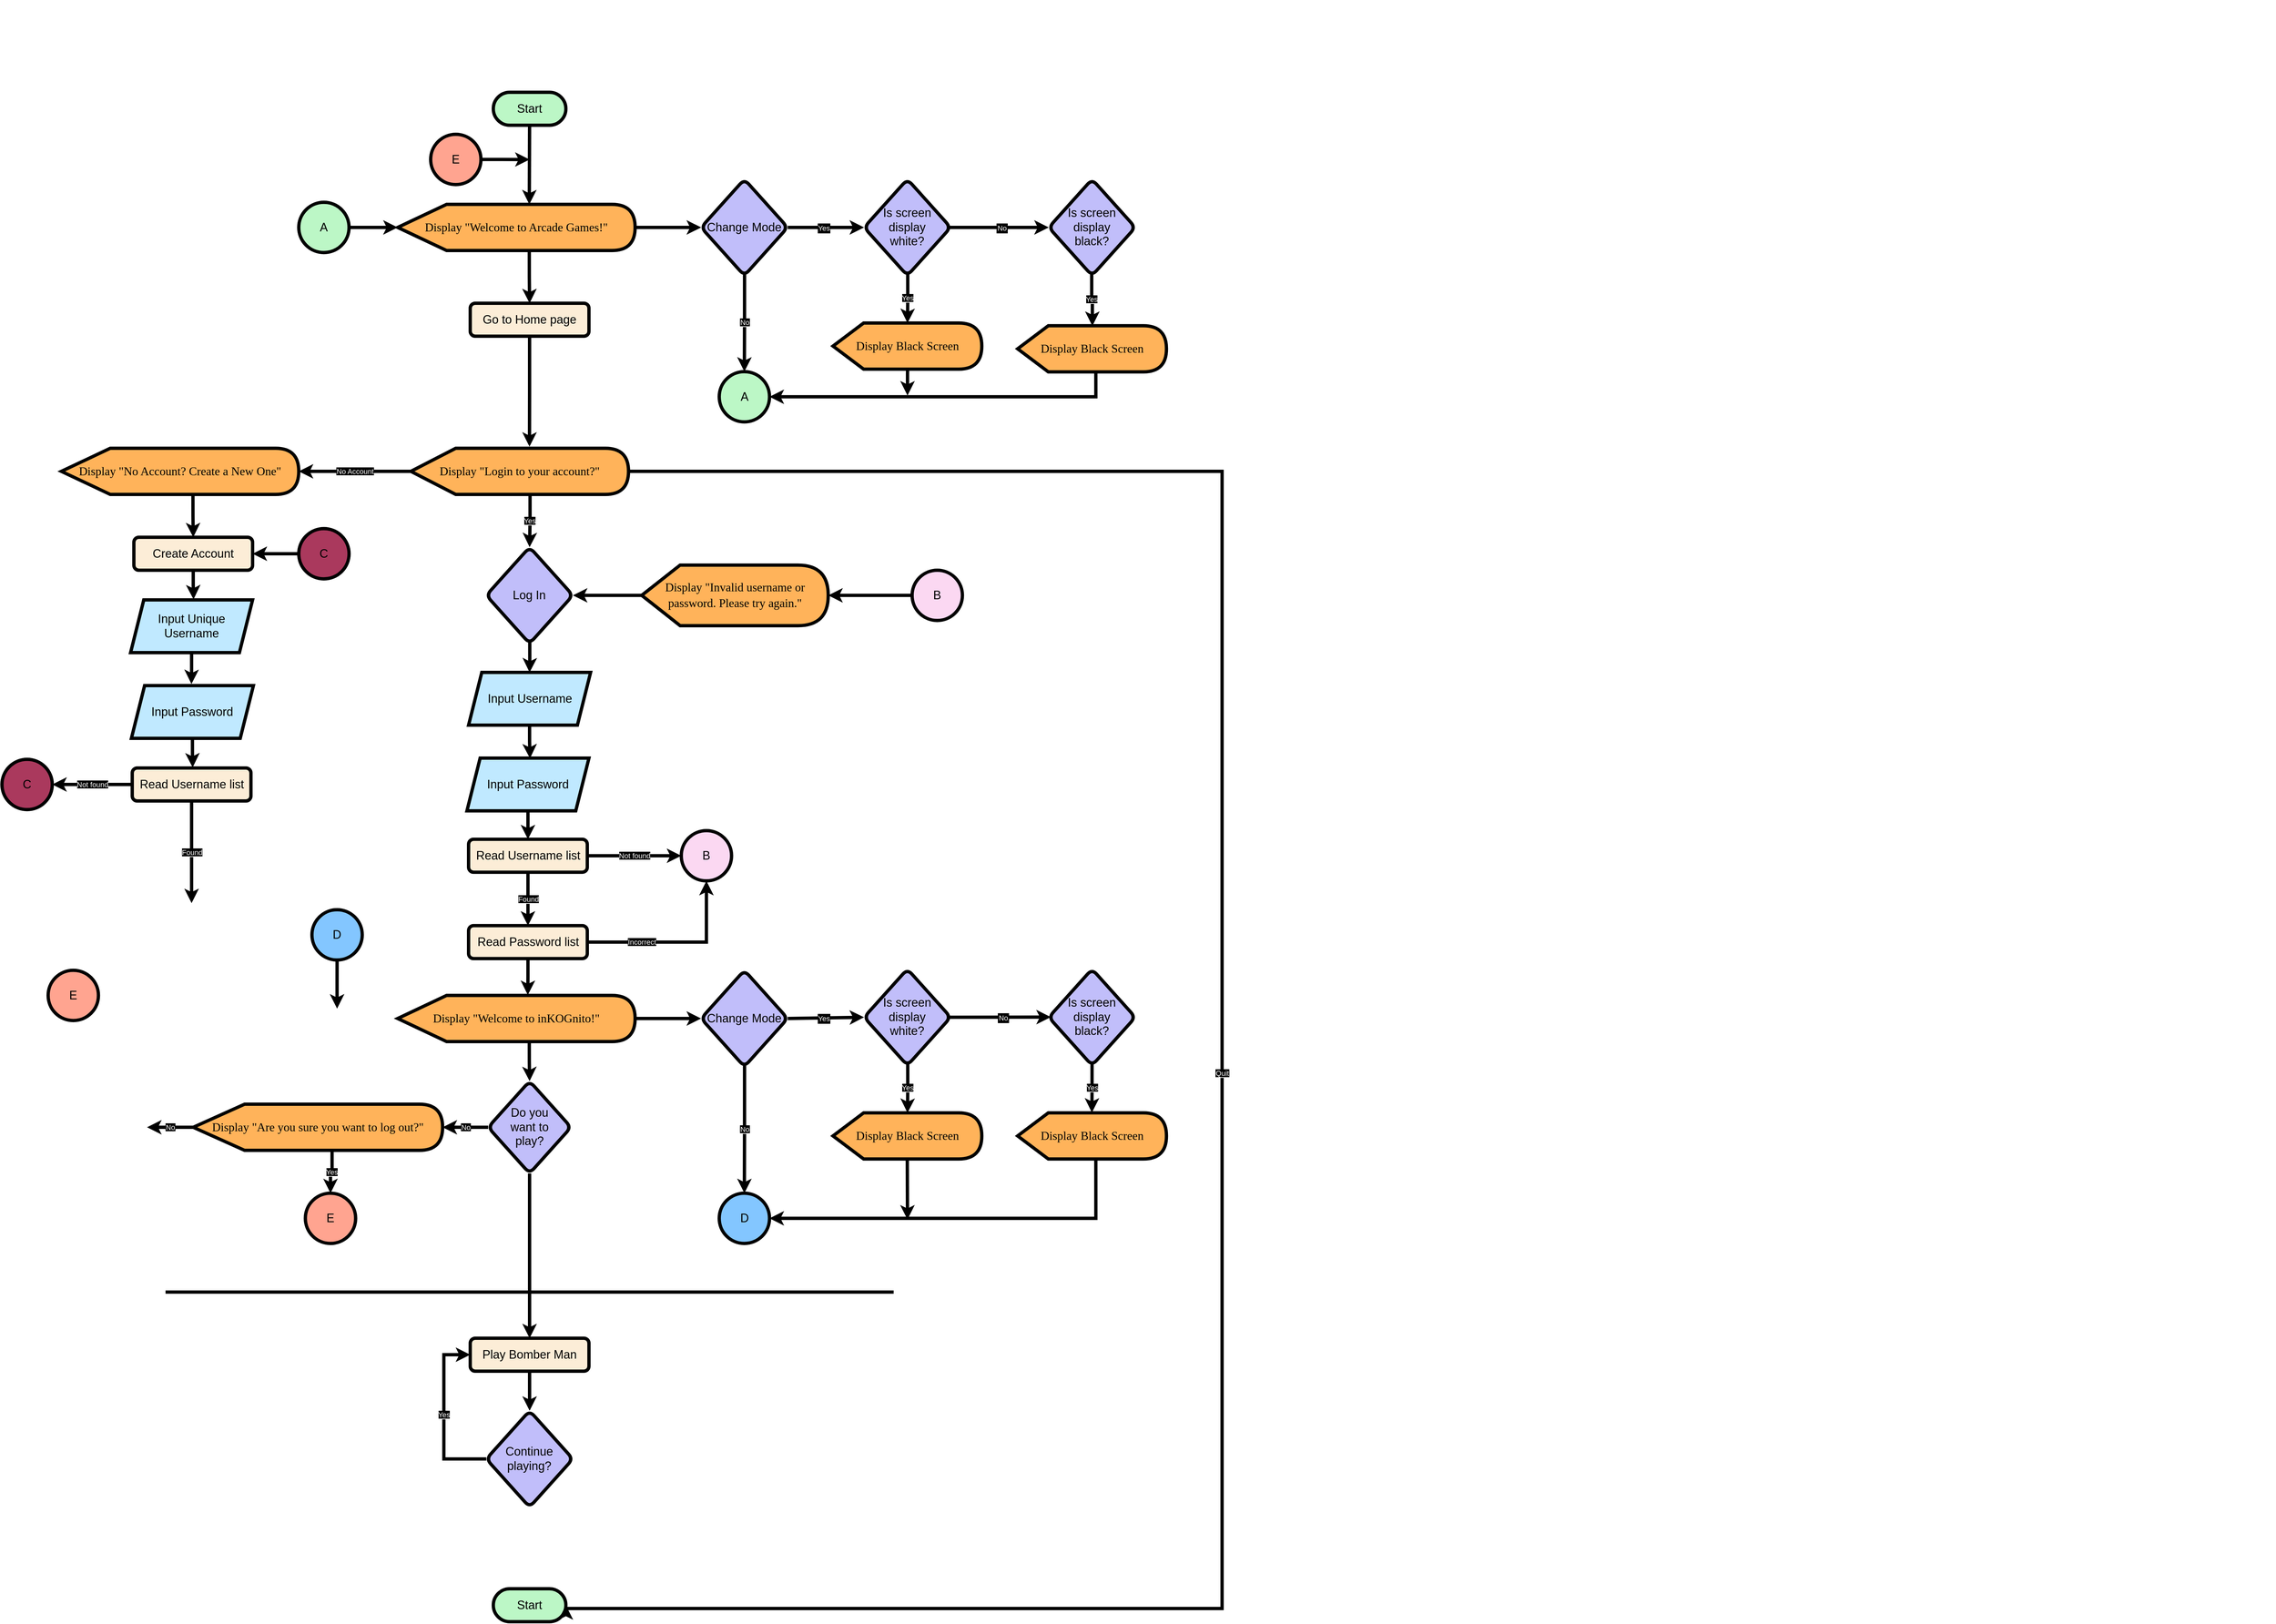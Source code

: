 <mxfile version="22.1.11" type="github">
  <diagram id="C5RBs43oDa-KdzZeNtuy" name="Page-1">
    <mxGraphModel dx="5307" dy="3525" grid="1" gridSize="10" guides="1" tooltips="1" connect="1" arrows="1" fold="1" page="1" pageScale="1" pageWidth="827" pageHeight="1169" math="0" shadow="0">
      <root>
        <mxCell id="WIyWlLk6GJQsqaUBKTNV-0" />
        <mxCell id="WIyWlLk6GJQsqaUBKTNV-1" parent="WIyWlLk6GJQsqaUBKTNV-0" />
        <mxCell id="O9t8kN2YKX1OchpqBG3d-3" value="" style="shape=image;verticalLabelPosition=bottom;labelBackgroundColor=default;verticalAlign=top;aspect=fixed;imageAspect=0;image=https://img.freepik.com/free-vector/vibrant-pink-watercolor-painting-background_53876-58931.jpg;" parent="WIyWlLk6GJQsqaUBKTNV-1" vertex="1">
          <mxGeometry x="1590" y="-240" width="1276.81" height="870.93" as="geometry" />
        </mxCell>
        <mxCell id="WIyWlLk6GJQsqaUBKTNV-3" value="Go to Home page" style="rounded=1;whiteSpace=wrap;html=1;fontSize=18;glass=0;strokeWidth=5;shadow=0;fillColor=#FCEDD7;strokeColor=#000000;" parent="WIyWlLk6GJQsqaUBKTNV-1" vertex="1">
          <mxGeometry x="130" y="220" width="180" height="50" as="geometry" />
        </mxCell>
        <mxCell id="ZjOEm5qjA7Q4pFf8Mi5z-1" value="&lt;font style=&quot;font-size: 18px;&quot;&gt;Start&lt;/font&gt;" style="html=1;dashed=0;whiteSpace=wrap;shape=mxgraph.dfd.start;fillColor=#BCF7C6;strokeColor=#000000;strokeWidth=5;" vertex="1" parent="WIyWlLk6GJQsqaUBKTNV-1">
          <mxGeometry x="165" y="-100" width="110" height="50" as="geometry" />
        </mxCell>
        <mxCell id="ZjOEm5qjA7Q4pFf8Mi5z-7" value="" style="endArrow=classic;html=1;rounded=0;strokeWidth=5;exitX=0.5;exitY=0.5;exitDx=0;exitDy=25;exitPerimeter=0;entryX=0;entryY=0;entryDx=199.559;entryDy=0;entryPerimeter=0;" edge="1" parent="WIyWlLk6GJQsqaUBKTNV-1" source="ZjOEm5qjA7Q4pFf8Mi5z-1" target="ZjOEm5qjA7Q4pFf8Mi5z-14">
          <mxGeometry width="50" height="50" relative="1" as="geometry">
            <mxPoint x="220" y="20" as="sourcePoint" />
            <mxPoint x="220" y="60" as="targetPoint" />
          </mxGeometry>
        </mxCell>
        <mxCell id="ZjOEm5qjA7Q4pFf8Mi5z-43" value="" style="edgeStyle=orthogonalEdgeStyle;rounded=0;orthogonalLoop=1;jettySize=auto;html=1;" edge="1" parent="WIyWlLk6GJQsqaUBKTNV-1" source="ZjOEm5qjA7Q4pFf8Mi5z-14" target="ZjOEm5qjA7Q4pFf8Mi5z-40">
          <mxGeometry relative="1" as="geometry" />
        </mxCell>
        <mxCell id="ZjOEm5qjA7Q4pFf8Mi5z-90" style="edgeStyle=orthogonalEdgeStyle;rounded=0;orthogonalLoop=1;jettySize=auto;html=1;exitX=0;exitY=0;exitDx=199.559;exitDy=70;exitPerimeter=0;entryX=0.5;entryY=0;entryDx=0;entryDy=0;strokeWidth=5;" edge="1" parent="WIyWlLk6GJQsqaUBKTNV-1" source="ZjOEm5qjA7Q4pFf8Mi5z-14" target="WIyWlLk6GJQsqaUBKTNV-3">
          <mxGeometry relative="1" as="geometry" />
        </mxCell>
        <mxCell id="ZjOEm5qjA7Q4pFf8Mi5z-14" value="&lt;div style=&quot;line-height: 1.3; font-family: Monoton; vertical-align: middle; font-size: 18px;&quot;&gt;&lt;p style=&quot;&quot;&gt;Display &quot;Welcome to Arcade Games!&quot;&lt;/p&gt;&lt;/div&gt;" style="shape=display;whiteSpace=wrap;html=1;strokeWidth=5;fillColor=#FFB35A;strokeColor=#000000;fontColor=#000000;size=0.206;" vertex="1" parent="WIyWlLk6GJQsqaUBKTNV-1">
          <mxGeometry x="20" y="69.99" width="360" height="70" as="geometry" />
        </mxCell>
        <mxCell id="ZjOEm5qjA7Q4pFf8Mi5z-23" value="&lt;font style=&quot;font-size: 18px;&quot;&gt;E&lt;/font&gt;" style="ellipse;whiteSpace=wrap;html=1;aspect=fixed;strokeWidth=5;fillColor=#FFA490;" vertex="1" parent="WIyWlLk6GJQsqaUBKTNV-1">
          <mxGeometry x="70" y="-36.25" width="76.25" height="76.25" as="geometry" />
        </mxCell>
        <mxCell id="ZjOEm5qjA7Q4pFf8Mi5z-35" value="" style="endArrow=classic;html=1;rounded=0;strokeWidth=5;entryX=0;entryY=0.5;entryDx=0;entryDy=0;exitX=1;exitY=0.5;exitDx=0;exitDy=0;exitPerimeter=0;" edge="1" parent="WIyWlLk6GJQsqaUBKTNV-1" source="ZjOEm5qjA7Q4pFf8Mi5z-14" target="ZjOEm5qjA7Q4pFf8Mi5z-40">
          <mxGeometry width="50" height="50" relative="1" as="geometry">
            <mxPoint x="430" y="110" as="sourcePoint" />
            <mxPoint x="430" y="168" as="targetPoint" />
          </mxGeometry>
        </mxCell>
        <mxCell id="ZjOEm5qjA7Q4pFf8Mi5z-102" value="&lt;span style=&quot;background-color: rgb(0, 0, 0);&quot;&gt;&lt;font color=&quot;#ffffff&quot;&gt;Yes&lt;/font&gt;&lt;/span&gt;" style="edgeStyle=orthogonalEdgeStyle;rounded=0;orthogonalLoop=1;jettySize=auto;html=1;exitX=0;exitY=0;exitDx=181.471;exitDy=70;exitPerimeter=0;entryX=0.5;entryY=0;entryDx=0;entryDy=0;strokeWidth=5;" edge="1" parent="WIyWlLk6GJQsqaUBKTNV-1" target="ZjOEm5qjA7Q4pFf8Mi5z-100">
          <mxGeometry relative="1" as="geometry">
            <mxPoint x="220.711" y="510" as="sourcePoint" />
            <mxPoint x="219.245" y="590" as="targetPoint" />
            <Array as="points">
              <mxPoint x="221" y="550" />
              <mxPoint x="220" y="550" />
            </Array>
          </mxGeometry>
        </mxCell>
        <mxCell id="ZjOEm5qjA7Q4pFf8Mi5z-38" value="&lt;div style=&quot;line-height: 1.3; font-family: Monoton; vertical-align: middle; font-size: 18px;&quot;&gt;&lt;p style=&quot;&quot;&gt;Display &quot;Log&lt;span style=&quot;background-color: initial;&quot;&gt;in to your account?&quot;&lt;/span&gt;&lt;/p&gt;&lt;/div&gt;" style="shape=display;whiteSpace=wrap;html=1;strokeWidth=5;fillColor=#FFB35A;strokeColor=#000000;fontColor=#000000;size=0.206;" vertex="1" parent="WIyWlLk6GJQsqaUBKTNV-1">
          <mxGeometry x="40" y="440" width="330" height="70" as="geometry" />
        </mxCell>
        <mxCell id="ZjOEm5qjA7Q4pFf8Mi5z-68" value="&lt;span style=&quot;background-color: rgb(0, 0, 0);&quot;&gt;&lt;font color=&quot;#ffffff&quot;&gt;No&lt;/font&gt;&lt;/span&gt;" style="edgeStyle=orthogonalEdgeStyle;rounded=0;orthogonalLoop=1;jettySize=auto;html=1;entryX=0.5;entryY=0;entryDx=0;entryDy=0;strokeWidth=5;exitX=0.502;exitY=0.976;exitDx=0;exitDy=0;exitPerimeter=0;" edge="1" parent="WIyWlLk6GJQsqaUBKTNV-1" source="ZjOEm5qjA7Q4pFf8Mi5z-40" target="ZjOEm5qjA7Q4pFf8Mi5z-67">
          <mxGeometry relative="1" as="geometry" />
        </mxCell>
        <mxCell id="ZjOEm5qjA7Q4pFf8Mi5z-40" value="&lt;font style=&quot;font-size: 18px;&quot;&gt;Change Mode&lt;/font&gt;" style="rhombus;whiteSpace=wrap;html=1;strokeWidth=5;fillColor=#C1BEFA;rounded=1;" vertex="1" parent="WIyWlLk6GJQsqaUBKTNV-1">
          <mxGeometry x="480" y="31.88" width="131.33" height="146.25" as="geometry" />
        </mxCell>
        <mxCell id="ZjOEm5qjA7Q4pFf8Mi5z-42" value="" style="endArrow=classic;html=1;rounded=0;strokeWidth=5;exitX=1;exitY=0.5;exitDx=0;exitDy=0;" edge="1" parent="WIyWlLk6GJQsqaUBKTNV-1" source="ZjOEm5qjA7Q4pFf8Mi5z-23">
          <mxGeometry width="50" height="50" relative="1" as="geometry">
            <mxPoint x="230" y="152" as="sourcePoint" />
            <mxPoint x="220" y="2" as="targetPoint" />
          </mxGeometry>
        </mxCell>
        <mxCell id="ZjOEm5qjA7Q4pFf8Mi5z-44" value="" style="endArrow=classic;html=1;rounded=0;strokeWidth=5;entryX=0;entryY=0.5;entryDx=0;entryDy=0;exitX=1;exitY=0.5;exitDx=0;exitDy=0;" edge="1" parent="WIyWlLk6GJQsqaUBKTNV-1" source="ZjOEm5qjA7Q4pFf8Mi5z-40" target="ZjOEm5qjA7Q4pFf8Mi5z-51">
          <mxGeometry width="50" height="50" relative="1" as="geometry">
            <mxPoint x="620" y="104.41" as="sourcePoint" />
            <mxPoint x="700" y="104.41" as="targetPoint" />
          </mxGeometry>
        </mxCell>
        <mxCell id="ZjOEm5qjA7Q4pFf8Mi5z-45" value="&lt;font style=&quot;font-size: 11px;&quot;&gt;Yes&lt;/font&gt;" style="edgeLabel;html=1;align=center;verticalAlign=middle;resizable=0;points=[];fontColor=#FFFFFF;labelBackgroundColor=#000000;fontSize=11;labelBorderColor=default;" vertex="1" connectable="0" parent="ZjOEm5qjA7Q4pFf8Mi5z-44">
          <mxGeometry x="0.392" y="-1" relative="1" as="geometry">
            <mxPoint x="-26" as="offset" />
          </mxGeometry>
        </mxCell>
        <mxCell id="ZjOEm5qjA7Q4pFf8Mi5z-51" value="&lt;font style=&quot;font-size: 18px;&quot;&gt;Is screen display &lt;br&gt;white?&lt;/font&gt;" style="rhombus;whiteSpace=wrap;html=1;strokeWidth=5;fillColor=#C1BEFA;rounded=1;" vertex="1" parent="WIyWlLk6GJQsqaUBKTNV-1">
          <mxGeometry x="727.17" y="31.87" width="131.33" height="146.25" as="geometry" />
        </mxCell>
        <mxCell id="ZjOEm5qjA7Q4pFf8Mi5z-58" value="" style="endArrow=classic;html=1;rounded=0;strokeWidth=5;entryX=0;entryY=0.5;entryDx=0;entryDy=0;exitX=0.99;exitY=0.5;exitDx=0;exitDy=0;exitPerimeter=0;" edge="1" parent="WIyWlLk6GJQsqaUBKTNV-1" target="ZjOEm5qjA7Q4pFf8Mi5z-60" source="ZjOEm5qjA7Q4pFf8Mi5z-51">
          <mxGeometry width="50" height="50" relative="1" as="geometry">
            <mxPoint x="840" y="105.01" as="sourcePoint" />
            <mxPoint x="929" y="104.42" as="targetPoint" />
          </mxGeometry>
        </mxCell>
        <mxCell id="ZjOEm5qjA7Q4pFf8Mi5z-59" value="No" style="edgeLabel;html=1;align=center;verticalAlign=middle;resizable=0;points=[];fontColor=#FFFFFF;labelBackgroundColor=#000000;fontSize=11;labelBorderColor=default;" vertex="1" connectable="0" parent="ZjOEm5qjA7Q4pFf8Mi5z-58">
          <mxGeometry x="0.392" y="-1" relative="1" as="geometry">
            <mxPoint x="-26" as="offset" />
          </mxGeometry>
        </mxCell>
        <mxCell id="ZjOEm5qjA7Q4pFf8Mi5z-60" value="&lt;font style=&quot;font-size: 18px;&quot;&gt;Is screen display&lt;br&gt;black?&lt;/font&gt;" style="rhombus;whiteSpace=wrap;html=1;strokeWidth=5;fillColor=#C1BEFA;strokeColor=default;rounded=1;" vertex="1" parent="WIyWlLk6GJQsqaUBKTNV-1">
          <mxGeometry x="1007.16" y="31.88" width="131.33" height="146.25" as="geometry" />
        </mxCell>
        <mxCell id="ZjOEm5qjA7Q4pFf8Mi5z-67" value="&lt;font style=&quot;font-size: 18px;&quot;&gt;A&lt;/font&gt;" style="ellipse;whiteSpace=wrap;html=1;aspect=fixed;strokeWidth=5;fillColor=#BCF7C6;" vertex="1" parent="WIyWlLk6GJQsqaUBKTNV-1">
          <mxGeometry x="507.54" y="323.75" width="76.25" height="76.25" as="geometry" />
        </mxCell>
        <mxCell id="ZjOEm5qjA7Q4pFf8Mi5z-73" value="&lt;div style=&quot;line-height: 1.3; font-family: Monoton; vertical-align: middle; font-size: 18px;&quot;&gt;&lt;p style=&quot;&quot;&gt;Display Black Screen&lt;/p&gt;&lt;/div&gt;" style="shape=display;whiteSpace=wrap;html=1;strokeWidth=5;fillColor=#FFB35A;strokeColor=#000000;fontColor=#000000;size=0.206;" vertex="1" parent="WIyWlLk6GJQsqaUBKTNV-1">
          <mxGeometry x="680" y="250" width="225.66" height="70" as="geometry" />
        </mxCell>
        <mxCell id="ZjOEm5qjA7Q4pFf8Mi5z-74" value="&lt;span style=&quot;background-color: rgb(0, 0, 0);&quot;&gt;&lt;font color=&quot;#ffffff&quot;&gt;Yes&lt;/font&gt;&lt;/span&gt;" style="edgeStyle=orthogonalEdgeStyle;rounded=0;orthogonalLoop=1;jettySize=auto;html=1;entryX=0.502;entryY=0.005;entryDx=0;entryDy=0;strokeWidth=5;exitX=0.496;exitY=0.963;exitDx=0;exitDy=0;exitPerimeter=0;entryPerimeter=0;" edge="1" parent="WIyWlLk6GJQsqaUBKTNV-1" target="ZjOEm5qjA7Q4pFf8Mi5z-75" source="ZjOEm5qjA7Q4pFf8Mi5z-60">
          <mxGeometry relative="1" as="geometry">
            <mxPoint x="985.01" y="178.12" as="sourcePoint" />
            <mxPoint x="985.56" y="334.12" as="targetPoint" />
          </mxGeometry>
        </mxCell>
        <mxCell id="ZjOEm5qjA7Q4pFf8Mi5z-76" style="edgeStyle=orthogonalEdgeStyle;rounded=0;orthogonalLoop=1;jettySize=auto;html=1;exitX=0;exitY=0;exitDx=118.56;exitDy=70;exitPerimeter=0;entryX=1;entryY=0.5;entryDx=0;entryDy=0;strokeWidth=5;" edge="1" parent="WIyWlLk6GJQsqaUBKTNV-1" source="ZjOEm5qjA7Q4pFf8Mi5z-75" target="ZjOEm5qjA7Q4pFf8Mi5z-67">
          <mxGeometry relative="1" as="geometry" />
        </mxCell>
        <mxCell id="ZjOEm5qjA7Q4pFf8Mi5z-75" value="&lt;div style=&quot;line-height: 1.3; font-family: Monoton; vertical-align: middle; font-size: 18px;&quot;&gt;&lt;p style=&quot;&quot;&gt;Display Black Screen&lt;/p&gt;&lt;/div&gt;" style="shape=display;whiteSpace=wrap;html=1;strokeWidth=5;fillColor=#FFB35A;strokeColor=#000000;fontColor=#000000;size=0.206;" vertex="1" parent="WIyWlLk6GJQsqaUBKTNV-1">
          <mxGeometry x="960" y="254.12" width="225.66" height="70" as="geometry" />
        </mxCell>
        <mxCell id="ZjOEm5qjA7Q4pFf8Mi5z-79" value="" style="endArrow=classic;html=1;rounded=0;strokeWidth=5;exitX=0.501;exitY=1.002;exitDx=0;exitDy=0;exitPerimeter=0;" edge="1" parent="WIyWlLk6GJQsqaUBKTNV-1" source="ZjOEm5qjA7Q4pFf8Mi5z-73">
          <mxGeometry width="50" height="50" relative="1" as="geometry">
            <mxPoint x="792.63" y="320" as="sourcePoint" />
            <mxPoint x="793" y="360" as="targetPoint" />
          </mxGeometry>
        </mxCell>
        <mxCell id="ZjOEm5qjA7Q4pFf8Mi5z-82" value="&lt;span style=&quot;background-color: rgb(0, 0, 0);&quot;&gt;&lt;font color=&quot;#ffffff&quot;&gt;Yes&lt;/font&gt;&lt;/span&gt;" style="edgeStyle=orthogonalEdgeStyle;rounded=0;orthogonalLoop=1;jettySize=auto;html=1;strokeWidth=5;exitX=0.504;exitY=0.97;exitDx=0;exitDy=0;exitPerimeter=0;" edge="1" parent="WIyWlLk6GJQsqaUBKTNV-1" source="ZjOEm5qjA7Q4pFf8Mi5z-51">
          <mxGeometry relative="1" as="geometry">
            <mxPoint x="792.07" y="173.12" as="sourcePoint" />
            <mxPoint x="793" y="250" as="targetPoint" />
          </mxGeometry>
        </mxCell>
        <mxCell id="ZjOEm5qjA7Q4pFf8Mi5z-83" value="&lt;font style=&quot;font-size: 18px;&quot;&gt;A&lt;/font&gt;" style="ellipse;whiteSpace=wrap;html=1;aspect=fixed;strokeWidth=5;fillColor=#BCF7C6;" vertex="1" parent="WIyWlLk6GJQsqaUBKTNV-1">
          <mxGeometry x="-130" y="66.88" width="76.25" height="76.25" as="geometry" />
        </mxCell>
        <mxCell id="ZjOEm5qjA7Q4pFf8Mi5z-92" style="edgeStyle=orthogonalEdgeStyle;rounded=0;orthogonalLoop=1;jettySize=auto;html=1;exitX=1;exitY=0.5;exitDx=0;exitDy=0;entryX=0;entryY=0.5;entryDx=0;entryDy=0;entryPerimeter=0;strokeWidth=5;" edge="1" parent="WIyWlLk6GJQsqaUBKTNV-1" source="ZjOEm5qjA7Q4pFf8Mi5z-83" target="ZjOEm5qjA7Q4pFf8Mi5z-14">
          <mxGeometry relative="1" as="geometry" />
        </mxCell>
        <mxCell id="ZjOEm5qjA7Q4pFf8Mi5z-95" style="edgeStyle=orthogonalEdgeStyle;rounded=0;orthogonalLoop=1;jettySize=auto;html=1;exitX=0.5;exitY=1;exitDx=0;exitDy=0;entryX=0.545;entryY=-0.035;entryDx=0;entryDy=0;entryPerimeter=0;strokeWidth=5;" edge="1" parent="WIyWlLk6GJQsqaUBKTNV-1" source="WIyWlLk6GJQsqaUBKTNV-3" target="ZjOEm5qjA7Q4pFf8Mi5z-38">
          <mxGeometry relative="1" as="geometry" />
        </mxCell>
        <mxCell id="ZjOEm5qjA7Q4pFf8Mi5z-98" value="&lt;font style=&quot;font-size: 18px;&quot;&gt;Start&lt;/font&gt;" style="html=1;dashed=0;whiteSpace=wrap;shape=mxgraph.dfd.start;fillColor=#BCF7C6;strokeColor=#000000;strokeWidth=5;" vertex="1" parent="WIyWlLk6GJQsqaUBKTNV-1">
          <mxGeometry x="165" y="2170" width="110" height="50" as="geometry" />
        </mxCell>
        <mxCell id="ZjOEm5qjA7Q4pFf8Mi5z-99" value="&lt;font style=&quot;background-color: rgb(0, 0, 0);&quot; color=&quot;#ffffff&quot;&gt;Quit&lt;/font&gt;" style="edgeStyle=orthogonalEdgeStyle;rounded=0;orthogonalLoop=1;jettySize=auto;html=1;exitX=1;exitY=0.5;exitDx=0;exitDy=0;exitPerimeter=0;entryX=1;entryY=0.5;entryDx=0;entryDy=0;entryPerimeter=0;strokeWidth=5;" edge="1" parent="WIyWlLk6GJQsqaUBKTNV-1" source="ZjOEm5qjA7Q4pFf8Mi5z-38" target="ZjOEm5qjA7Q4pFf8Mi5z-98">
          <mxGeometry relative="1" as="geometry">
            <Array as="points">
              <mxPoint x="1270" y="475" />
              <mxPoint x="1270" y="2200" />
              <mxPoint x="275" y="2200" />
            </Array>
          </mxGeometry>
        </mxCell>
        <mxCell id="ZjOEm5qjA7Q4pFf8Mi5z-110" style="edgeStyle=orthogonalEdgeStyle;rounded=0;orthogonalLoop=1;jettySize=auto;html=1;exitX=0.502;exitY=0.974;exitDx=0;exitDy=0;entryX=0.5;entryY=0;entryDx=0;entryDy=0;strokeWidth=5;exitPerimeter=0;" edge="1" parent="WIyWlLk6GJQsqaUBKTNV-1" source="ZjOEm5qjA7Q4pFf8Mi5z-100" target="ZjOEm5qjA7Q4pFf8Mi5z-109">
          <mxGeometry relative="1" as="geometry" />
        </mxCell>
        <mxCell id="ZjOEm5qjA7Q4pFf8Mi5z-100" value="&lt;font style=&quot;font-size: 18px;&quot;&gt;Log In&lt;/font&gt;" style="rhombus;whiteSpace=wrap;html=1;strokeWidth=5;fillColor=#C1BEFA;rounded=1;" vertex="1" parent="WIyWlLk6GJQsqaUBKTNV-1">
          <mxGeometry x="154.34" y="590" width="131.33" height="146.25" as="geometry" />
        </mxCell>
        <mxCell id="ZjOEm5qjA7Q4pFf8Mi5z-106" style="edgeStyle=orthogonalEdgeStyle;rounded=0;orthogonalLoop=1;jettySize=auto;html=1;exitX=0;exitY=0.5;exitDx=0;exitDy=0;exitPerimeter=0;entryX=1;entryY=0.5;entryDx=0;entryDy=0;strokeWidth=5;" edge="1" parent="WIyWlLk6GJQsqaUBKTNV-1" source="ZjOEm5qjA7Q4pFf8Mi5z-104" target="ZjOEm5qjA7Q4pFf8Mi5z-100">
          <mxGeometry relative="1" as="geometry" />
        </mxCell>
        <mxCell id="ZjOEm5qjA7Q4pFf8Mi5z-104" value="&lt;div style=&quot;line-height: 1.3; vertical-align: middle;&quot;&gt;&lt;p style=&quot;font-size: 18px;&quot;&gt;&lt;font style=&quot;font-size: 18px;&quot; face=&quot;Monoton&quot;&gt;&lt;span style=&quot;&quot;&gt;Display &quot;Invalid username or password. Please try &lt;/span&gt;&lt;font style=&quot;font-size: 18px;&quot;&gt;again&lt;/font&gt;&lt;span style=&quot;&quot;&gt;.&quot;&lt;/span&gt;&lt;/font&gt;&lt;br&gt;&lt;/p&gt;&lt;/div&gt;" style="shape=display;whiteSpace=wrap;html=1;strokeWidth=5;fillColor=#FFB35A;strokeColor=#000000;fontColor=#000000;size=0.206;" vertex="1" parent="WIyWlLk6GJQsqaUBKTNV-1">
          <mxGeometry x="390" y="617.19" width="282.83" height="91.88" as="geometry" />
        </mxCell>
        <mxCell id="ZjOEm5qjA7Q4pFf8Mi5z-107" value="&lt;font style=&quot;font-size: 18px;&quot;&gt;B&lt;/font&gt;" style="ellipse;whiteSpace=wrap;html=1;aspect=fixed;strokeWidth=5;fillColor=#FBD8F2;" vertex="1" parent="WIyWlLk6GJQsqaUBKTNV-1">
          <mxGeometry x="800" y="625" width="76.25" height="76.25" as="geometry" />
        </mxCell>
        <mxCell id="ZjOEm5qjA7Q4pFf8Mi5z-108" style="edgeStyle=orthogonalEdgeStyle;rounded=0;orthogonalLoop=1;jettySize=auto;html=1;exitX=0;exitY=0.5;exitDx=0;exitDy=0;entryX=1;entryY=0.5;entryDx=0;entryDy=0;entryPerimeter=0;strokeWidth=5;" edge="1" parent="WIyWlLk6GJQsqaUBKTNV-1" source="ZjOEm5qjA7Q4pFf8Mi5z-107" target="ZjOEm5qjA7Q4pFf8Mi5z-104">
          <mxGeometry relative="1" as="geometry" />
        </mxCell>
        <mxCell id="ZjOEm5qjA7Q4pFf8Mi5z-113" style="edgeStyle=orthogonalEdgeStyle;rounded=0;orthogonalLoop=1;jettySize=auto;html=1;exitX=0.5;exitY=1;exitDx=0;exitDy=0;entryX=0.517;entryY=0.005;entryDx=0;entryDy=0;strokeWidth=5;entryPerimeter=0;" edge="1" parent="WIyWlLk6GJQsqaUBKTNV-1" source="ZjOEm5qjA7Q4pFf8Mi5z-109" target="ZjOEm5qjA7Q4pFf8Mi5z-112">
          <mxGeometry relative="1" as="geometry" />
        </mxCell>
        <mxCell id="ZjOEm5qjA7Q4pFf8Mi5z-109" value="&lt;font style=&quot;font-size: 18px;&quot;&gt;Input Username&lt;/font&gt;" style="shape=parallelogram;perimeter=parallelogramPerimeter;whiteSpace=wrap;html=1;fixedSize=1;strokeWidth=5;fillColor=#C0E9FF;" vertex="1" parent="WIyWlLk6GJQsqaUBKTNV-1">
          <mxGeometry x="127.5" y="780" width="185" height="80" as="geometry" />
        </mxCell>
        <mxCell id="ZjOEm5qjA7Q4pFf8Mi5z-115" style="edgeStyle=orthogonalEdgeStyle;rounded=0;orthogonalLoop=1;jettySize=auto;html=1;exitX=0.5;exitY=1;exitDx=0;exitDy=0;entryX=0.5;entryY=0;entryDx=0;entryDy=0;strokeWidth=5;" edge="1" parent="WIyWlLk6GJQsqaUBKTNV-1" source="ZjOEm5qjA7Q4pFf8Mi5z-112" target="ZjOEm5qjA7Q4pFf8Mi5z-114">
          <mxGeometry relative="1" as="geometry" />
        </mxCell>
        <mxCell id="ZjOEm5qjA7Q4pFf8Mi5z-112" value="&lt;font style=&quot;font-size: 18px;&quot;&gt;Input Password&lt;/font&gt;" style="shape=parallelogram;perimeter=parallelogramPerimeter;whiteSpace=wrap;html=1;fixedSize=1;strokeWidth=5;fillColor=#C0E9FF;" vertex="1" parent="WIyWlLk6GJQsqaUBKTNV-1">
          <mxGeometry x="125" y="910" width="185" height="80" as="geometry" />
        </mxCell>
        <mxCell id="ZjOEm5qjA7Q4pFf8Mi5z-118" value="&lt;span style=&quot;background-color: rgb(0, 0, 0);&quot;&gt;&lt;font color=&quot;#ffffff&quot;&gt;Not found&lt;/font&gt;&lt;/span&gt;" style="edgeStyle=orthogonalEdgeStyle;rounded=0;orthogonalLoop=1;jettySize=auto;html=1;exitX=1;exitY=0.5;exitDx=0;exitDy=0;entryX=0;entryY=0.5;entryDx=0;entryDy=0;strokeWidth=5;" edge="1" parent="WIyWlLk6GJQsqaUBKTNV-1" source="ZjOEm5qjA7Q4pFf8Mi5z-114" target="ZjOEm5qjA7Q4pFf8Mi5z-117">
          <mxGeometry relative="1" as="geometry" />
        </mxCell>
        <mxCell id="ZjOEm5qjA7Q4pFf8Mi5z-121" value="&lt;span style=&quot;background-color: rgb(0, 0, 0);&quot;&gt;&lt;font color=&quot;#ffffff&quot;&gt;Found&lt;/font&gt;&lt;/span&gt;" style="edgeStyle=orthogonalEdgeStyle;rounded=0;orthogonalLoop=1;jettySize=auto;html=1;exitX=0.5;exitY=1;exitDx=0;exitDy=0;entryX=0.5;entryY=0;entryDx=0;entryDy=0;strokeWidth=5;" edge="1" parent="WIyWlLk6GJQsqaUBKTNV-1" source="ZjOEm5qjA7Q4pFf8Mi5z-114" target="ZjOEm5qjA7Q4pFf8Mi5z-120">
          <mxGeometry relative="1" as="geometry" />
        </mxCell>
        <mxCell id="ZjOEm5qjA7Q4pFf8Mi5z-114" value="Read Username list" style="rounded=1;whiteSpace=wrap;html=1;fontSize=18;glass=0;strokeWidth=5;shadow=0;fillColor=#FCEDD7;strokeColor=#000000;" vertex="1" parent="WIyWlLk6GJQsqaUBKTNV-1">
          <mxGeometry x="127.5" y="1033.12" width="180" height="50" as="geometry" />
        </mxCell>
        <mxCell id="ZjOEm5qjA7Q4pFf8Mi5z-117" value="&lt;font style=&quot;font-size: 18px;&quot;&gt;B&lt;/font&gt;" style="ellipse;whiteSpace=wrap;html=1;aspect=fixed;strokeWidth=5;fillColor=#FBD8F2;" vertex="1" parent="WIyWlLk6GJQsqaUBKTNV-1">
          <mxGeometry x="450" y="1020" width="76.25" height="76.25" as="geometry" />
        </mxCell>
        <mxCell id="ZjOEm5qjA7Q4pFf8Mi5z-123" value="&lt;span style=&quot;background-color: rgb(0, 0, 0);&quot;&gt;&lt;font color=&quot;#ffffff&quot;&gt;Incorrect&lt;/font&gt;&lt;/span&gt;" style="edgeStyle=orthogonalEdgeStyle;rounded=0;orthogonalLoop=1;jettySize=auto;html=1;exitX=1;exitY=0.5;exitDx=0;exitDy=0;entryX=0.5;entryY=1;entryDx=0;entryDy=0;strokeWidth=5;" edge="1" parent="WIyWlLk6GJQsqaUBKTNV-1" source="ZjOEm5qjA7Q4pFf8Mi5z-120" target="ZjOEm5qjA7Q4pFf8Mi5z-117">
          <mxGeometry x="-0.397" relative="1" as="geometry">
            <mxPoint as="offset" />
          </mxGeometry>
        </mxCell>
        <mxCell id="ZjOEm5qjA7Q4pFf8Mi5z-120" value="Read Password list" style="rounded=1;whiteSpace=wrap;html=1;fontSize=18;glass=0;strokeWidth=5;shadow=0;fillColor=#FCEDD7;strokeColor=#000000;" vertex="1" parent="WIyWlLk6GJQsqaUBKTNV-1">
          <mxGeometry x="127.5" y="1164.12" width="180" height="50" as="geometry" />
        </mxCell>
        <mxCell id="ZjOEm5qjA7Q4pFf8Mi5z-146" style="edgeStyle=orthogonalEdgeStyle;rounded=0;orthogonalLoop=1;jettySize=auto;html=1;exitX=1;exitY=0.5;exitDx=0;exitDy=0;exitPerimeter=0;entryX=0;entryY=0.5;entryDx=0;entryDy=0;strokeWidth=5;" edge="1" parent="WIyWlLk6GJQsqaUBKTNV-1" source="ZjOEm5qjA7Q4pFf8Mi5z-124" target="ZjOEm5qjA7Q4pFf8Mi5z-132">
          <mxGeometry relative="1" as="geometry" />
        </mxCell>
        <mxCell id="ZjOEm5qjA7Q4pFf8Mi5z-179" style="edgeStyle=orthogonalEdgeStyle;rounded=0;orthogonalLoop=1;jettySize=auto;html=1;exitX=0;exitY=0;exitDx=199.559;exitDy=70;exitPerimeter=0;entryX=0.5;entryY=0;entryDx=0;entryDy=0;strokeWidth=5;" edge="1" parent="WIyWlLk6GJQsqaUBKTNV-1" source="ZjOEm5qjA7Q4pFf8Mi5z-124" target="ZjOEm5qjA7Q4pFf8Mi5z-178">
          <mxGeometry relative="1" as="geometry" />
        </mxCell>
        <mxCell id="ZjOEm5qjA7Q4pFf8Mi5z-124" value="&lt;div style=&quot;line-height: 1.3; font-family: Monoton; vertical-align: middle; font-size: 18px;&quot;&gt;&lt;p style=&quot;&quot;&gt;Display &quot;Welcome to inKOGnito!&quot;&lt;/p&gt;&lt;/div&gt;" style="shape=display;whiteSpace=wrap;html=1;strokeWidth=5;fillColor=#FFB35A;strokeColor=#000000;fontColor=#000000;size=0.206;" vertex="1" parent="WIyWlLk6GJQsqaUBKTNV-1">
          <mxGeometry x="20" y="1270" width="360" height="70" as="geometry" />
        </mxCell>
        <mxCell id="ZjOEm5qjA7Q4pFf8Mi5z-129" style="edgeStyle=orthogonalEdgeStyle;rounded=0;orthogonalLoop=1;jettySize=auto;html=1;exitX=0.5;exitY=1;exitDx=0;exitDy=0;entryX=0.548;entryY=-0.009;entryDx=0;entryDy=0;entryPerimeter=0;strokeWidth=5;" edge="1" parent="WIyWlLk6GJQsqaUBKTNV-1" source="ZjOEm5qjA7Q4pFf8Mi5z-120" target="ZjOEm5qjA7Q4pFf8Mi5z-124">
          <mxGeometry relative="1" as="geometry" />
        </mxCell>
        <mxCell id="ZjOEm5qjA7Q4pFf8Mi5z-131" value="&lt;span style=&quot;background-color: rgb(0, 0, 0);&quot;&gt;&lt;font color=&quot;#ffffff&quot;&gt;No&lt;/font&gt;&lt;/span&gt;" style="edgeStyle=orthogonalEdgeStyle;rounded=0;orthogonalLoop=1;jettySize=auto;html=1;entryX=0.5;entryY=0;entryDx=0;entryDy=0;strokeWidth=5;exitX=0.502;exitY=0.976;exitDx=0;exitDy=0;exitPerimeter=0;" edge="1" parent="WIyWlLk6GJQsqaUBKTNV-1" source="ZjOEm5qjA7Q4pFf8Mi5z-132" target="ZjOEm5qjA7Q4pFf8Mi5z-150">
          <mxGeometry relative="1" as="geometry">
            <mxPoint x="546" y="1522.13" as="targetPoint" />
          </mxGeometry>
        </mxCell>
        <mxCell id="ZjOEm5qjA7Q4pFf8Mi5z-132" value="&lt;font style=&quot;font-size: 18px;&quot;&gt;Change Mode&lt;/font&gt;" style="rhombus;whiteSpace=wrap;html=1;strokeWidth=5;fillColor=#C1BEFA;rounded=1;" vertex="1" parent="WIyWlLk6GJQsqaUBKTNV-1">
          <mxGeometry x="480" y="1231.87" width="131.33" height="146.25" as="geometry" />
        </mxCell>
        <mxCell id="ZjOEm5qjA7Q4pFf8Mi5z-133" value="" style="endArrow=classic;html=1;rounded=0;strokeWidth=5;entryX=0;entryY=0.5;entryDx=0;entryDy=0;exitX=1;exitY=0.5;exitDx=0;exitDy=0;" edge="1" parent="WIyWlLk6GJQsqaUBKTNV-1" source="ZjOEm5qjA7Q4pFf8Mi5z-132" target="ZjOEm5qjA7Q4pFf8Mi5z-135">
          <mxGeometry width="50" height="50" relative="1" as="geometry">
            <mxPoint x="620" y="1302.54" as="sourcePoint" />
            <mxPoint x="700" y="1302.54" as="targetPoint" />
          </mxGeometry>
        </mxCell>
        <mxCell id="ZjOEm5qjA7Q4pFf8Mi5z-134" value="&lt;font style=&quot;font-size: 11px;&quot;&gt;Yes&lt;/font&gt;" style="edgeLabel;html=1;align=center;verticalAlign=middle;resizable=0;points=[];fontColor=#FFFFFF;labelBackgroundColor=#000000;fontSize=11;labelBorderColor=default;" vertex="1" connectable="0" parent="ZjOEm5qjA7Q4pFf8Mi5z-133">
          <mxGeometry x="0.392" y="-1" relative="1" as="geometry">
            <mxPoint x="-26" as="offset" />
          </mxGeometry>
        </mxCell>
        <mxCell id="ZjOEm5qjA7Q4pFf8Mi5z-135" value="&lt;font style=&quot;font-size: 18px;&quot;&gt;Is screen display &lt;br&gt;white?&lt;/font&gt;" style="rhombus;whiteSpace=wrap;html=1;strokeWidth=5;fillColor=#C1BEFA;rounded=1;" vertex="1" parent="WIyWlLk6GJQsqaUBKTNV-1">
          <mxGeometry x="727.17" y="1230" width="131.33" height="146.25" as="geometry" />
        </mxCell>
        <mxCell id="ZjOEm5qjA7Q4pFf8Mi5z-136" value="" style="endArrow=classic;html=1;rounded=0;strokeWidth=5;entryX=0.024;entryY=0.498;entryDx=0;entryDy=0;exitX=0.99;exitY=0.5;exitDx=0;exitDy=0;exitPerimeter=0;entryPerimeter=0;" edge="1" parent="WIyWlLk6GJQsqaUBKTNV-1" source="ZjOEm5qjA7Q4pFf8Mi5z-135" target="ZjOEm5qjA7Q4pFf8Mi5z-138">
          <mxGeometry width="50" height="50" relative="1" as="geometry">
            <mxPoint x="840" y="1303.14" as="sourcePoint" />
            <mxPoint x="1007.16" y="1303.135" as="targetPoint" />
          </mxGeometry>
        </mxCell>
        <mxCell id="ZjOEm5qjA7Q4pFf8Mi5z-137" value="No" style="edgeLabel;html=1;align=center;verticalAlign=middle;resizable=0;points=[];fontColor=#FFFFFF;labelBackgroundColor=#000000;fontSize=11;labelBorderColor=default;" vertex="1" connectable="0" parent="ZjOEm5qjA7Q4pFf8Mi5z-136">
          <mxGeometry x="0.392" y="-1" relative="1" as="geometry">
            <mxPoint x="-26" as="offset" />
          </mxGeometry>
        </mxCell>
        <mxCell id="ZjOEm5qjA7Q4pFf8Mi5z-138" value="&lt;font style=&quot;font-size: 18px;&quot;&gt;Is screen display&lt;br&gt;black?&lt;/font&gt;" style="rhombus;whiteSpace=wrap;html=1;strokeWidth=5;fillColor=#C1BEFA;strokeColor=default;rounded=1;" vertex="1" parent="WIyWlLk6GJQsqaUBKTNV-1">
          <mxGeometry x="1007.17" y="1230" width="131.33" height="146.25" as="geometry" />
        </mxCell>
        <mxCell id="ZjOEm5qjA7Q4pFf8Mi5z-139" value="&lt;div style=&quot;line-height: 1.3; font-family: Monoton; vertical-align: middle; font-size: 18px;&quot;&gt;&lt;p style=&quot;&quot;&gt;Display Black Screen&lt;/p&gt;&lt;/div&gt;" style="shape=display;whiteSpace=wrap;html=1;strokeWidth=5;fillColor=#FFB35A;strokeColor=#000000;fontColor=#000000;size=0.206;" vertex="1" parent="WIyWlLk6GJQsqaUBKTNV-1">
          <mxGeometry x="680" y="1448.13" width="225.66" height="70" as="geometry" />
        </mxCell>
        <mxCell id="ZjOEm5qjA7Q4pFf8Mi5z-140" value="&lt;span style=&quot;background-color: rgb(0, 0, 0);&quot;&gt;&lt;font color=&quot;#ffffff&quot;&gt;Yes&lt;/font&gt;&lt;/span&gt;" style="edgeStyle=orthogonalEdgeStyle;rounded=0;orthogonalLoop=1;jettySize=auto;html=1;entryX=0.499;entryY=-0.006;entryDx=0;entryDy=0;strokeWidth=5;exitX=0.5;exitY=0.974;exitDx=0;exitDy=0;exitPerimeter=0;entryPerimeter=0;" edge="1" parent="WIyWlLk6GJQsqaUBKTNV-1" source="ZjOEm5qjA7Q4pFf8Mi5z-138" target="ZjOEm5qjA7Q4pFf8Mi5z-147">
          <mxGeometry relative="1" as="geometry">
            <mxPoint x="1072.24" y="1379.999" as="sourcePoint" />
            <mxPoint x="1072.94" y="1461.28" as="targetPoint" />
          </mxGeometry>
        </mxCell>
        <mxCell id="ZjOEm5qjA7Q4pFf8Mi5z-141" style="edgeStyle=orthogonalEdgeStyle;rounded=0;orthogonalLoop=1;jettySize=auto;html=1;exitX=0;exitY=0;exitDx=118.56;exitDy=70;exitPerimeter=0;entryX=1;entryY=0.5;entryDx=0;entryDy=0;strokeWidth=5;" edge="1" parent="WIyWlLk6GJQsqaUBKTNV-1" source="ZjOEm5qjA7Q4pFf8Mi5z-147" target="ZjOEm5qjA7Q4pFf8Mi5z-150">
          <mxGeometry relative="1" as="geometry">
            <mxPoint x="1095" y="1630" as="sourcePoint" />
            <mxPoint x="600" y="1668" as="targetPoint" />
          </mxGeometry>
        </mxCell>
        <mxCell id="ZjOEm5qjA7Q4pFf8Mi5z-142" value="" style="endArrow=classic;html=1;rounded=0;strokeWidth=5;exitX=0.501;exitY=1.002;exitDx=0;exitDy=0;exitPerimeter=0;" edge="1" parent="WIyWlLk6GJQsqaUBKTNV-1">
          <mxGeometry width="50" height="50" relative="1" as="geometry">
            <mxPoint x="792.696" y="1520.0" as="sourcePoint" />
            <mxPoint x="793" y="1610" as="targetPoint" />
          </mxGeometry>
        </mxCell>
        <mxCell id="ZjOEm5qjA7Q4pFf8Mi5z-143" value="&lt;span style=&quot;background-color: rgb(0, 0, 0);&quot;&gt;&lt;font color=&quot;#ffffff&quot;&gt;Yes&lt;/font&gt;&lt;/span&gt;" style="edgeStyle=orthogonalEdgeStyle;rounded=0;orthogonalLoop=1;jettySize=auto;html=1;strokeWidth=5;exitX=0.504;exitY=0.97;exitDx=0;exitDy=0;exitPerimeter=0;" edge="1" parent="WIyWlLk6GJQsqaUBKTNV-1" source="ZjOEm5qjA7Q4pFf8Mi5z-135">
          <mxGeometry relative="1" as="geometry">
            <mxPoint x="792.07" y="1371.25" as="sourcePoint" />
            <mxPoint x="793" y="1448.13" as="targetPoint" />
          </mxGeometry>
        </mxCell>
        <mxCell id="ZjOEm5qjA7Q4pFf8Mi5z-147" value="&lt;div style=&quot;line-height: 1.3; font-family: Monoton; vertical-align: middle; font-size: 18px;&quot;&gt;&lt;p style=&quot;&quot;&gt;Display Black Screen&lt;/p&gt;&lt;/div&gt;" style="shape=display;whiteSpace=wrap;html=1;strokeWidth=5;fillColor=#FFB35A;strokeColor=#000000;fontColor=#000000;size=0.206;" vertex="1" parent="WIyWlLk6GJQsqaUBKTNV-1">
          <mxGeometry x="960" y="1448.13" width="225.66" height="70" as="geometry" />
        </mxCell>
        <mxCell id="ZjOEm5qjA7Q4pFf8Mi5z-150" value="&lt;font style=&quot;font-size: 18px;&quot;&gt;D&lt;/font&gt;" style="ellipse;whiteSpace=wrap;html=1;aspect=fixed;strokeWidth=5;fillColor=#83C6FF;" vertex="1" parent="WIyWlLk6GJQsqaUBKTNV-1">
          <mxGeometry x="507.54" y="1570" width="76.25" height="76.25" as="geometry" />
        </mxCell>
        <mxCell id="ZjOEm5qjA7Q4pFf8Mi5z-152" style="edgeStyle=orthogonalEdgeStyle;rounded=0;orthogonalLoop=1;jettySize=auto;html=1;exitX=0.5;exitY=1;exitDx=0;exitDy=0;strokeWidth=5;" edge="1" parent="WIyWlLk6GJQsqaUBKTNV-1" source="ZjOEm5qjA7Q4pFf8Mi5z-151">
          <mxGeometry relative="1" as="geometry">
            <mxPoint x="-71.875" y="1290" as="targetPoint" />
          </mxGeometry>
        </mxCell>
        <mxCell id="ZjOEm5qjA7Q4pFf8Mi5z-151" value="&lt;font style=&quot;font-size: 18px;&quot;&gt;D&lt;/font&gt;" style="ellipse;whiteSpace=wrap;html=1;aspect=fixed;strokeWidth=5;fillColor=#83C6FF;" vertex="1" parent="WIyWlLk6GJQsqaUBKTNV-1">
          <mxGeometry x="-110" y="1140" width="76.25" height="76.25" as="geometry" />
        </mxCell>
        <mxCell id="ZjOEm5qjA7Q4pFf8Mi5z-157" style="edgeStyle=orthogonalEdgeStyle;rounded=0;orthogonalLoop=1;jettySize=auto;html=1;exitX=0;exitY=0;exitDx=199.559;exitDy=70;exitPerimeter=0;entryX=0.5;entryY=0;entryDx=0;entryDy=0;strokeWidth=5;" edge="1" parent="WIyWlLk6GJQsqaUBKTNV-1" source="ZjOEm5qjA7Q4pFf8Mi5z-153" target="ZjOEm5qjA7Q4pFf8Mi5z-155">
          <mxGeometry relative="1" as="geometry" />
        </mxCell>
        <mxCell id="ZjOEm5qjA7Q4pFf8Mi5z-153" value="&lt;div style=&quot;line-height: 1.3; font-family: Monoton; vertical-align: middle; font-size: 18px;&quot;&gt;&lt;p style=&quot;&quot;&gt;Display &quot;No Account? Create a New One&quot;&lt;/p&gt;&lt;/div&gt;" style="shape=display;whiteSpace=wrap;html=1;strokeWidth=5;fillColor=#FFB35A;strokeColor=#000000;fontColor=#000000;size=0.206;" vertex="1" parent="WIyWlLk6GJQsqaUBKTNV-1">
          <mxGeometry x="-490" y="440" width="360" height="70" as="geometry" />
        </mxCell>
        <mxCell id="ZjOEm5qjA7Q4pFf8Mi5z-154" value="&lt;font style=&quot;background-color: rgb(0, 0, 0);&quot; color=&quot;#ffffff&quot;&gt;No Account&lt;/font&gt;" style="edgeStyle=orthogonalEdgeStyle;rounded=0;orthogonalLoop=1;jettySize=auto;html=1;exitX=0;exitY=0.5;exitDx=0;exitDy=0;exitPerimeter=0;entryX=1;entryY=0.5;entryDx=0;entryDy=0;entryPerimeter=0;strokeWidth=5;" edge="1" parent="WIyWlLk6GJQsqaUBKTNV-1" source="ZjOEm5qjA7Q4pFf8Mi5z-38" target="ZjOEm5qjA7Q4pFf8Mi5z-153">
          <mxGeometry relative="1" as="geometry" />
        </mxCell>
        <mxCell id="ZjOEm5qjA7Q4pFf8Mi5z-155" value="Create Account" style="rounded=1;whiteSpace=wrap;html=1;fontSize=18;glass=0;strokeWidth=5;shadow=0;fillColor=#FCEDD7;strokeColor=#000000;" vertex="1" parent="WIyWlLk6GJQsqaUBKTNV-1">
          <mxGeometry x="-380" y="575" width="180" height="50" as="geometry" />
        </mxCell>
        <mxCell id="ZjOEm5qjA7Q4pFf8Mi5z-160" style="edgeStyle=orthogonalEdgeStyle;rounded=0;orthogonalLoop=1;jettySize=auto;html=1;exitX=0;exitY=0.5;exitDx=0;exitDy=0;entryX=1;entryY=0.5;entryDx=0;entryDy=0;strokeWidth=5;" edge="1" parent="WIyWlLk6GJQsqaUBKTNV-1" source="ZjOEm5qjA7Q4pFf8Mi5z-159" target="ZjOEm5qjA7Q4pFf8Mi5z-155">
          <mxGeometry relative="1" as="geometry" />
        </mxCell>
        <mxCell id="ZjOEm5qjA7Q4pFf8Mi5z-159" value="&lt;font style=&quot;font-size: 18px;&quot;&gt;C&lt;/font&gt;" style="ellipse;whiteSpace=wrap;html=1;aspect=fixed;strokeWidth=5;fillColor=#AA395D;" vertex="1" parent="WIyWlLk6GJQsqaUBKTNV-1">
          <mxGeometry x="-130" y="561.88" width="76.25" height="76.25" as="geometry" />
        </mxCell>
        <mxCell id="ZjOEm5qjA7Q4pFf8Mi5z-161" value="&lt;font style=&quot;font-size: 18px;&quot;&gt;Input Unique Username&lt;/font&gt;" style="shape=parallelogram;perimeter=parallelogramPerimeter;whiteSpace=wrap;html=1;fixedSize=1;strokeWidth=5;fillColor=#C0E9FF;" vertex="1" parent="WIyWlLk6GJQsqaUBKTNV-1">
          <mxGeometry x="-385" y="670" width="185" height="80" as="geometry" />
        </mxCell>
        <mxCell id="ZjOEm5qjA7Q4pFf8Mi5z-162" value="&lt;font style=&quot;font-size: 18px;&quot;&gt;Input Password&lt;/font&gt;" style="shape=parallelogram;perimeter=parallelogramPerimeter;whiteSpace=wrap;html=1;fixedSize=1;strokeWidth=5;fillColor=#C0E9FF;" vertex="1" parent="WIyWlLk6GJQsqaUBKTNV-1">
          <mxGeometry x="-383.75" y="800" width="185" height="80" as="geometry" />
        </mxCell>
        <mxCell id="ZjOEm5qjA7Q4pFf8Mi5z-166" style="edgeStyle=orthogonalEdgeStyle;rounded=0;orthogonalLoop=1;jettySize=auto;html=1;exitX=0.5;exitY=1;exitDx=0;exitDy=0;entryX=0.516;entryY=-0.01;entryDx=0;entryDy=0;entryPerimeter=0;strokeWidth=5;" edge="1" parent="WIyWlLk6GJQsqaUBKTNV-1" source="ZjOEm5qjA7Q4pFf8Mi5z-155" target="ZjOEm5qjA7Q4pFf8Mi5z-161">
          <mxGeometry relative="1" as="geometry" />
        </mxCell>
        <mxCell id="ZjOEm5qjA7Q4pFf8Mi5z-168" style="edgeStyle=orthogonalEdgeStyle;rounded=0;orthogonalLoop=1;jettySize=auto;html=1;exitX=0.5;exitY=1;exitDx=0;exitDy=0;entryX=0.492;entryY=-0.029;entryDx=0;entryDy=0;entryPerimeter=0;strokeWidth=5;" edge="1" parent="WIyWlLk6GJQsqaUBKTNV-1" source="ZjOEm5qjA7Q4pFf8Mi5z-161" target="ZjOEm5qjA7Q4pFf8Mi5z-162">
          <mxGeometry relative="1" as="geometry" />
        </mxCell>
        <mxCell id="ZjOEm5qjA7Q4pFf8Mi5z-174" value="&lt;span style=&quot;background-color: rgb(0, 0, 0);&quot;&gt;&lt;font color=&quot;#ffffff&quot;&gt;Not found&lt;/font&gt;&lt;/span&gt;" style="edgeStyle=orthogonalEdgeStyle;rounded=0;orthogonalLoop=1;jettySize=auto;html=1;exitX=0;exitY=0.5;exitDx=0;exitDy=0;entryX=1;entryY=0.5;entryDx=0;entryDy=0;strokeWidth=5;" edge="1" parent="WIyWlLk6GJQsqaUBKTNV-1" source="ZjOEm5qjA7Q4pFf8Mi5z-170" target="ZjOEm5qjA7Q4pFf8Mi5z-173">
          <mxGeometry relative="1" as="geometry" />
        </mxCell>
        <mxCell id="ZjOEm5qjA7Q4pFf8Mi5z-175" value="&lt;span style=&quot;background-color: rgb(0, 0, 0);&quot;&gt;&lt;font color=&quot;#ffffff&quot;&gt;Found&lt;/font&gt;&lt;/span&gt;" style="edgeStyle=orthogonalEdgeStyle;rounded=0;orthogonalLoop=1;jettySize=auto;html=1;exitX=0.5;exitY=1;exitDx=0;exitDy=0;strokeWidth=5;" edge="1" parent="WIyWlLk6GJQsqaUBKTNV-1" source="ZjOEm5qjA7Q4pFf8Mi5z-170">
          <mxGeometry relative="1" as="geometry">
            <mxPoint x="-292.5" y="1130" as="targetPoint" />
          </mxGeometry>
        </mxCell>
        <mxCell id="ZjOEm5qjA7Q4pFf8Mi5z-170" value="Read Username list" style="rounded=1;whiteSpace=wrap;html=1;fontSize=18;glass=0;strokeWidth=5;shadow=0;fillColor=#FCEDD7;strokeColor=#000000;" vertex="1" parent="WIyWlLk6GJQsqaUBKTNV-1">
          <mxGeometry x="-382.5" y="925" width="180" height="50" as="geometry" />
        </mxCell>
        <mxCell id="ZjOEm5qjA7Q4pFf8Mi5z-172" style="edgeStyle=orthogonalEdgeStyle;rounded=0;orthogonalLoop=1;jettySize=auto;html=1;exitX=0.5;exitY=1;exitDx=0;exitDy=0;entryX=0.509;entryY=-0.016;entryDx=0;entryDy=0;entryPerimeter=0;strokeWidth=5;" edge="1" parent="WIyWlLk6GJQsqaUBKTNV-1" source="ZjOEm5qjA7Q4pFf8Mi5z-162" target="ZjOEm5qjA7Q4pFf8Mi5z-170">
          <mxGeometry relative="1" as="geometry" />
        </mxCell>
        <mxCell id="ZjOEm5qjA7Q4pFf8Mi5z-173" value="&lt;font style=&quot;font-size: 18px;&quot;&gt;C&lt;/font&gt;" style="ellipse;whiteSpace=wrap;html=1;aspect=fixed;strokeWidth=5;fillColor=#AA395D;" vertex="1" parent="WIyWlLk6GJQsqaUBKTNV-1">
          <mxGeometry x="-580" y="911.88" width="76.25" height="76.25" as="geometry" />
        </mxCell>
        <mxCell id="ZjOEm5qjA7Q4pFf8Mi5z-176" value="&lt;span style=&quot;font-size: 18px;&quot;&gt;E&lt;/span&gt;" style="ellipse;whiteSpace=wrap;html=1;aspect=fixed;strokeWidth=5;fillColor=#FFA490;" vertex="1" parent="WIyWlLk6GJQsqaUBKTNV-1">
          <mxGeometry x="-510" y="1231.87" width="76.25" height="76.25" as="geometry" />
        </mxCell>
        <mxCell id="ZjOEm5qjA7Q4pFf8Mi5z-188" style="edgeStyle=orthogonalEdgeStyle;rounded=0;orthogonalLoop=1;jettySize=auto;html=1;exitX=0.5;exitY=1;exitDx=0;exitDy=0;strokeWidth=5;" edge="1" parent="WIyWlLk6GJQsqaUBKTNV-1" source="ZjOEm5qjA7Q4pFf8Mi5z-178" target="ZjOEm5qjA7Q4pFf8Mi5z-187">
          <mxGeometry relative="1" as="geometry" />
        </mxCell>
        <mxCell id="ZjOEm5qjA7Q4pFf8Mi5z-178" value="&lt;font style=&quot;font-size: 18px;&quot;&gt;Do you &lt;br&gt;want to &lt;br&gt;play?&lt;/font&gt;" style="rhombus;whiteSpace=wrap;html=1;strokeWidth=5;fillColor=#C1BEFA;rounded=1;" vertex="1" parent="WIyWlLk6GJQsqaUBKTNV-1">
          <mxGeometry x="157.14" y="1400" width="125.72" height="140" as="geometry" />
        </mxCell>
        <mxCell id="ZjOEm5qjA7Q4pFf8Mi5z-185" value="&lt;span style=&quot;background-color: rgb(0, 0, 0);&quot;&gt;&lt;font color=&quot;#ffffff&quot;&gt;Yes&lt;/font&gt;&lt;/span&gt;" style="edgeStyle=orthogonalEdgeStyle;rounded=0;orthogonalLoop=1;jettySize=auto;html=1;exitX=0;exitY=0;exitDx=210.484;exitDy=70;exitPerimeter=0;entryX=0.5;entryY=0;entryDx=0;entryDy=0;strokeWidth=5;" edge="1" parent="WIyWlLk6GJQsqaUBKTNV-1" source="ZjOEm5qjA7Q4pFf8Mi5z-181" target="ZjOEm5qjA7Q4pFf8Mi5z-183">
          <mxGeometry relative="1" as="geometry" />
        </mxCell>
        <mxCell id="ZjOEm5qjA7Q4pFf8Mi5z-186" value="&lt;span style=&quot;background-color: rgb(0, 0, 0);&quot;&gt;&lt;font color=&quot;#ffffff&quot;&gt;No&lt;/font&gt;&lt;/span&gt;" style="edgeStyle=orthogonalEdgeStyle;rounded=0;orthogonalLoop=1;jettySize=auto;html=1;exitX=0;exitY=0.5;exitDx=0;exitDy=0;exitPerimeter=0;strokeWidth=5;" edge="1" parent="WIyWlLk6GJQsqaUBKTNV-1" source="ZjOEm5qjA7Q4pFf8Mi5z-181">
          <mxGeometry relative="1" as="geometry">
            <mxPoint x="-360" y="1470" as="targetPoint" />
          </mxGeometry>
        </mxCell>
        <mxCell id="ZjOEm5qjA7Q4pFf8Mi5z-181" value="&lt;div style=&quot;line-height: 1.3; font-family: Monoton; vertical-align: middle; font-size: 18px;&quot;&gt;&lt;p style=&quot;&quot;&gt;Display &quot;Are you sure you want to log out?&quot;&lt;/p&gt;&lt;/div&gt;" style="shape=display;whiteSpace=wrap;html=1;strokeWidth=5;fillColor=#FFB35A;strokeColor=#000000;fontColor=#000000;size=0.206;" vertex="1" parent="WIyWlLk6GJQsqaUBKTNV-1">
          <mxGeometry x="-290" y="1435" width="378.12" height="70" as="geometry" />
        </mxCell>
        <mxCell id="ZjOEm5qjA7Q4pFf8Mi5z-182" value="&lt;span style=&quot;background-color: rgb(0, 0, 0);&quot;&gt;&lt;font color=&quot;#ffffff&quot;&gt;No&lt;/font&gt;&lt;/span&gt;" style="edgeStyle=orthogonalEdgeStyle;rounded=0;orthogonalLoop=1;jettySize=auto;html=1;exitX=0;exitY=0.5;exitDx=0;exitDy=0;entryX=1;entryY=0.5;entryDx=0;entryDy=0;entryPerimeter=0;strokeWidth=5;" edge="1" parent="WIyWlLk6GJQsqaUBKTNV-1" source="ZjOEm5qjA7Q4pFf8Mi5z-178" target="ZjOEm5qjA7Q4pFf8Mi5z-181">
          <mxGeometry relative="1" as="geometry" />
        </mxCell>
        <mxCell id="ZjOEm5qjA7Q4pFf8Mi5z-183" value="&lt;span style=&quot;font-size: 18px;&quot;&gt;E&lt;/span&gt;" style="ellipse;whiteSpace=wrap;html=1;aspect=fixed;strokeWidth=5;fillColor=#FFA490;" vertex="1" parent="WIyWlLk6GJQsqaUBKTNV-1">
          <mxGeometry x="-120" y="1570" width="76.25" height="76.25" as="geometry" />
        </mxCell>
        <mxCell id="ZjOEm5qjA7Q4pFf8Mi5z-190" style="edgeStyle=orthogonalEdgeStyle;rounded=0;orthogonalLoop=1;jettySize=auto;html=1;exitX=0.5;exitY=1;exitDx=0;exitDy=0;entryX=0.5;entryY=0;entryDx=0;entryDy=0;strokeWidth=5;" edge="1" parent="WIyWlLk6GJQsqaUBKTNV-1" source="ZjOEm5qjA7Q4pFf8Mi5z-187" target="ZjOEm5qjA7Q4pFf8Mi5z-189">
          <mxGeometry relative="1" as="geometry" />
        </mxCell>
        <mxCell id="ZjOEm5qjA7Q4pFf8Mi5z-187" value="Play Bomber Man" style="rounded=1;whiteSpace=wrap;html=1;fontSize=18;glass=0;strokeWidth=5;shadow=0;fillColor=#FCEDD7;strokeColor=#000000;" vertex="1" parent="WIyWlLk6GJQsqaUBKTNV-1">
          <mxGeometry x="130.01" y="1790" width="180" height="50" as="geometry" />
        </mxCell>
        <mxCell id="ZjOEm5qjA7Q4pFf8Mi5z-191" value="&lt;span style=&quot;background-color: rgb(0, 0, 0);&quot;&gt;&lt;font color=&quot;#ffffff&quot;&gt;Yes&lt;/font&gt;&lt;/span&gt;" style="edgeStyle=orthogonalEdgeStyle;rounded=0;orthogonalLoop=1;jettySize=auto;html=1;exitX=0;exitY=0.5;exitDx=0;exitDy=0;entryX=0;entryY=0.5;entryDx=0;entryDy=0;strokeWidth=5;" edge="1" parent="WIyWlLk6GJQsqaUBKTNV-1" source="ZjOEm5qjA7Q4pFf8Mi5z-189" target="ZjOEm5qjA7Q4pFf8Mi5z-187">
          <mxGeometry relative="1" as="geometry">
            <Array as="points">
              <mxPoint x="90" y="1973" />
              <mxPoint x="90" y="1815" />
            </Array>
          </mxGeometry>
        </mxCell>
        <mxCell id="ZjOEm5qjA7Q4pFf8Mi5z-189" value="&lt;font style=&quot;font-size: 18px;&quot;&gt;Continue playing?&lt;/font&gt;" style="rhombus;whiteSpace=wrap;html=1;strokeWidth=5;fillColor=#C1BEFA;rounded=1;" vertex="1" parent="WIyWlLk6GJQsqaUBKTNV-1">
          <mxGeometry x="154.35" y="1900" width="131.33" height="146.25" as="geometry" />
        </mxCell>
        <mxCell id="ZjOEm5qjA7Q4pFf8Mi5z-192" value="" style="endArrow=none;html=1;rounded=0;strokeWidth=5;" edge="1" parent="WIyWlLk6GJQsqaUBKTNV-1">
          <mxGeometry width="50" height="50" relative="1" as="geometry">
            <mxPoint x="-332" y="1720" as="sourcePoint" />
            <mxPoint x="772.0" y="1720" as="targetPoint" />
          </mxGeometry>
        </mxCell>
      </root>
    </mxGraphModel>
  </diagram>
</mxfile>
